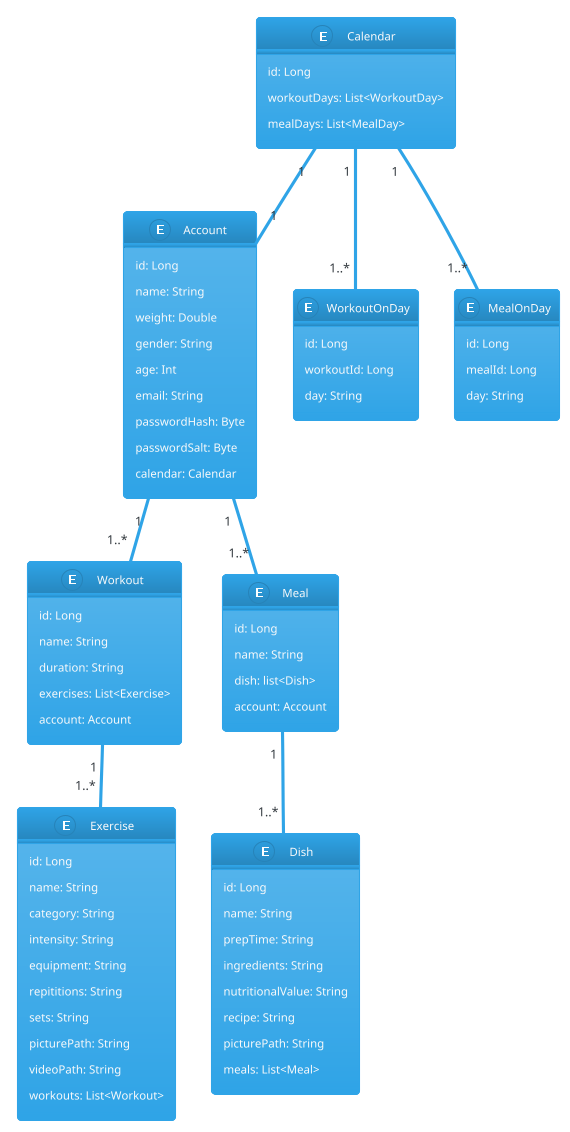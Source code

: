 @startuml
!theme cerulean

entity Calendar{
    id: Long
    workoutDays: List<WorkoutDay>
    mealDays: List<MealDay>
}
entity Account{
    id: Long
    name: String
    weight: Double
    gender: String
    age: Int
    email: String
    passwordHash: Byte 
    passwordSalt: Byte
    calendar: Calendar
    
} 
entity Workout{
    id: Long
    name: String
    duration: String
    exercises: List<Exercise>
    account: Account
}
entity Meal {
    id: Long
    name: String
    dish: list<Dish>
    account: Account
}
entity Dish {
    id: Long
    name: String
    prepTime: String
    ingredients: String
    nutritionalValue: String
    recipe: String
    picturePath: String
    meals: List<Meal>
}
entity Exercise{
    id: Long
    name: String
    category: String
    intensity: String
    equipment: String
    repititions: String
    sets: String
    picturePath: String
    videoPath: String
    workouts: List<Workout>
}

entity WorkoutOnDay{
    id: Long
    workoutId: Long
    day: String
    }

entity MealOnDay{
    id: Long
    mealId: Long
    day: String
    }


Calendar "1" -- "1" Account
Account "1" -- "1..*" Workout
Account "1" -- "1..*" Meal
Meal "1" -- "1..*" Dish
Workout "1" -- "1..*" Exercise
Calendar "1" -- "1..*" WorkoutOnDay
Calendar "1" -- "1..*" MealOnDay



@enduml